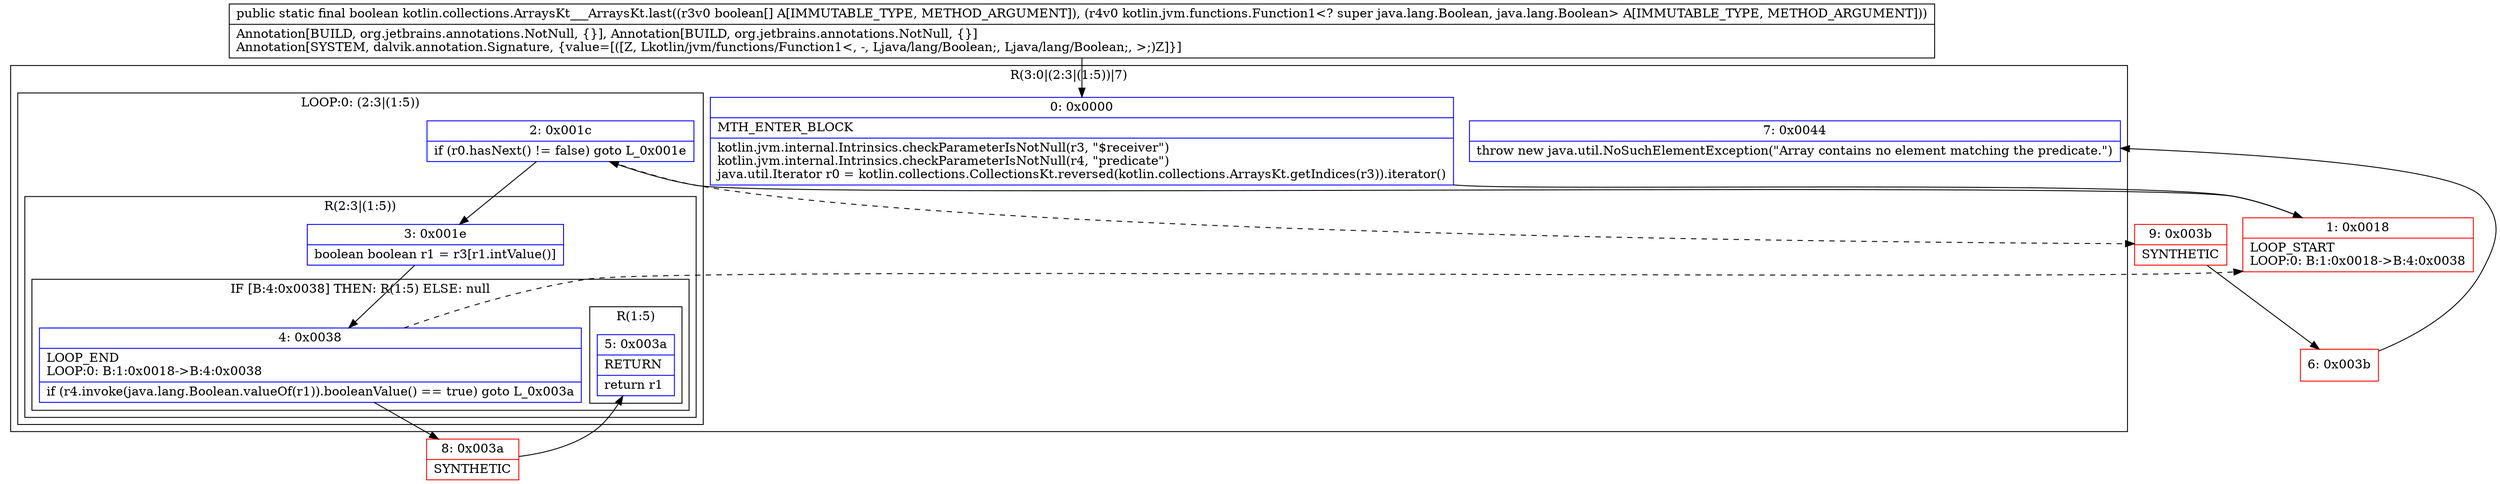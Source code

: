 digraph "CFG forkotlin.collections.ArraysKt___ArraysKt.last([ZLkotlin\/jvm\/functions\/Function1;)Z" {
subgraph cluster_Region_1714533710 {
label = "R(3:0|(2:3|(1:5))|7)";
node [shape=record,color=blue];
Node_0 [shape=record,label="{0\:\ 0x0000|MTH_ENTER_BLOCK\l|kotlin.jvm.internal.Intrinsics.checkParameterIsNotNull(r3, \"$receiver\")\lkotlin.jvm.internal.Intrinsics.checkParameterIsNotNull(r4, \"predicate\")\ljava.util.Iterator r0 = kotlin.collections.CollectionsKt.reversed(kotlin.collections.ArraysKt.getIndices(r3)).iterator()\l}"];
subgraph cluster_LoopRegion_663653712 {
label = "LOOP:0: (2:3|(1:5))";
node [shape=record,color=blue];
Node_2 [shape=record,label="{2\:\ 0x001c|if (r0.hasNext() != false) goto L_0x001e\l}"];
subgraph cluster_Region_2012881159 {
label = "R(2:3|(1:5))";
node [shape=record,color=blue];
Node_3 [shape=record,label="{3\:\ 0x001e|boolean boolean r1 = r3[r1.intValue()]\l}"];
subgraph cluster_IfRegion_393249744 {
label = "IF [B:4:0x0038] THEN: R(1:5) ELSE: null";
node [shape=record,color=blue];
Node_4 [shape=record,label="{4\:\ 0x0038|LOOP_END\lLOOP:0: B:1:0x0018\-\>B:4:0x0038\l|if (r4.invoke(java.lang.Boolean.valueOf(r1)).booleanValue() == true) goto L_0x003a\l}"];
subgraph cluster_Region_377293312 {
label = "R(1:5)";
node [shape=record,color=blue];
Node_5 [shape=record,label="{5\:\ 0x003a|RETURN\l|return r1\l}"];
}
}
}
}
Node_7 [shape=record,label="{7\:\ 0x0044|throw new java.util.NoSuchElementException(\"Array contains no element matching the predicate.\")\l}"];
}
Node_1 [shape=record,color=red,label="{1\:\ 0x0018|LOOP_START\lLOOP:0: B:1:0x0018\-\>B:4:0x0038\l}"];
Node_6 [shape=record,color=red,label="{6\:\ 0x003b}"];
Node_8 [shape=record,color=red,label="{8\:\ 0x003a|SYNTHETIC\l}"];
Node_9 [shape=record,color=red,label="{9\:\ 0x003b|SYNTHETIC\l}"];
MethodNode[shape=record,label="{public static final boolean kotlin.collections.ArraysKt___ArraysKt.last((r3v0 boolean[] A[IMMUTABLE_TYPE, METHOD_ARGUMENT]), (r4v0 kotlin.jvm.functions.Function1\<? super java.lang.Boolean, java.lang.Boolean\> A[IMMUTABLE_TYPE, METHOD_ARGUMENT]))  | Annotation[BUILD, org.jetbrains.annotations.NotNull, \{\}], Annotation[BUILD, org.jetbrains.annotations.NotNull, \{\}]\lAnnotation[SYSTEM, dalvik.annotation.Signature, \{value=[([Z, Lkotlin\/jvm\/functions\/Function1\<, \-, Ljava\/lang\/Boolean;, Ljava\/lang\/Boolean;, \>;)Z]\}]\l}"];
MethodNode -> Node_0;
Node_0 -> Node_1;
Node_2 -> Node_3;
Node_2 -> Node_9[style=dashed];
Node_3 -> Node_4;
Node_4 -> Node_1[style=dashed];
Node_4 -> Node_8;
Node_1 -> Node_2;
Node_6 -> Node_7;
Node_8 -> Node_5;
Node_9 -> Node_6;
}


